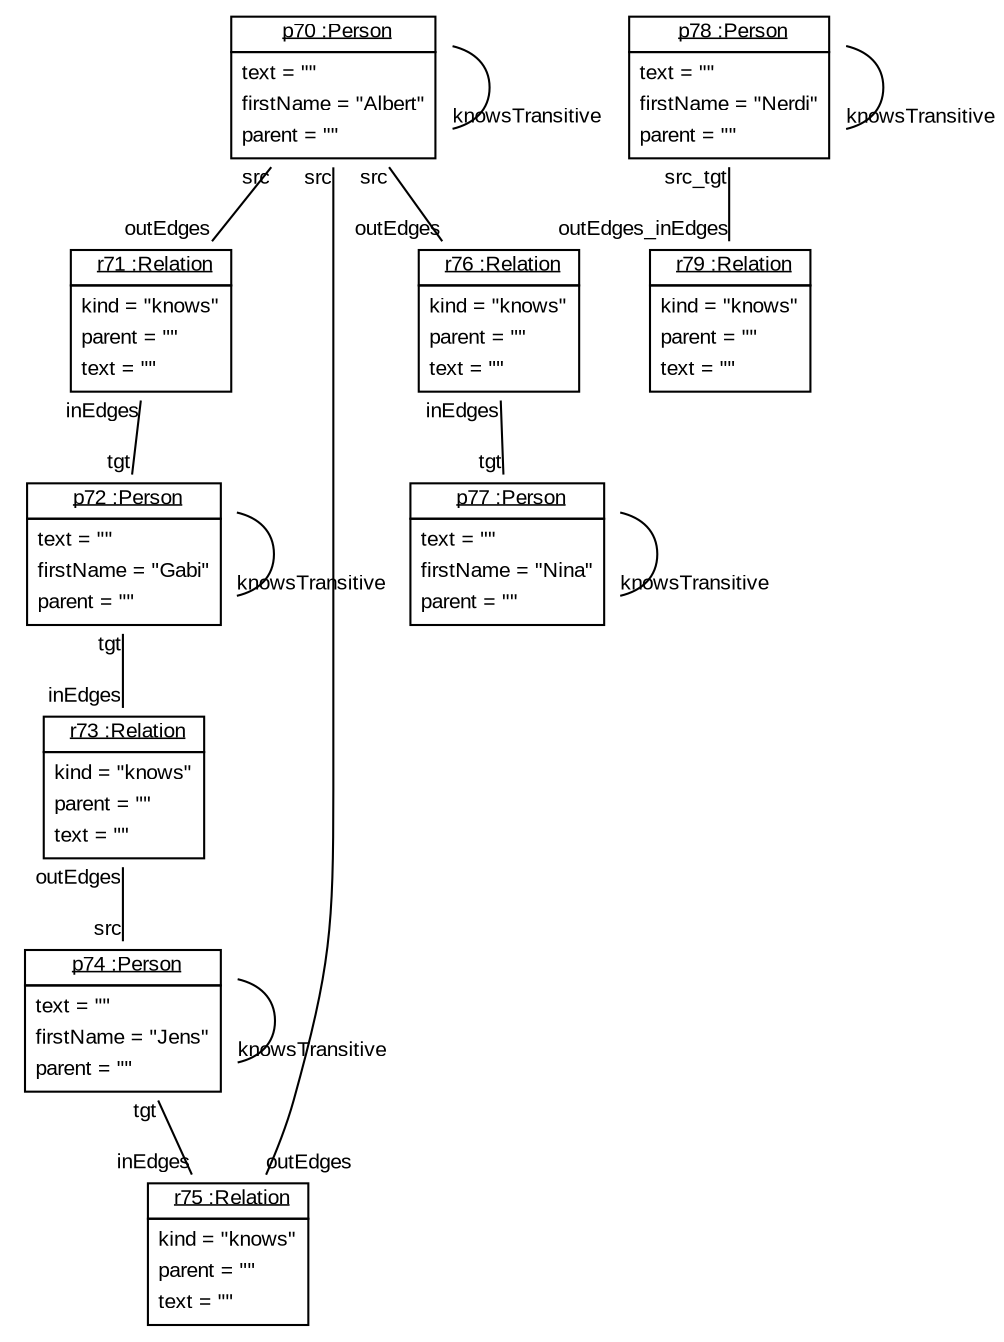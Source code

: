 graph ObjectDiagram {
   node [shape = none, fontsize = 10, fontname = "Arial"];
   edge [fontsize = 10, fontname = "Arial"];
   compound=true;

p70 [label=<<table border='0' cellborder='1' cellspacing='0'> <tr> <td href="../examples/org/sdmlib/examples/m2m/Person.java"> <u>p70 :Person</u></td></tr><tr><td><table border='0' cellborder='0' cellspacing='0'><tr><td align='left'>text = ""</td></tr><tr><td align='left'>firstName = "Albert"</td></tr><tr><td align='left'>parent = ""</td></tr></table></td></tr></table>>];
r71 [label=<<table border='0' cellborder='1' cellspacing='0'> <tr> <td href="../examples/org/sdmlib/examples/m2m/Relation.java"> <u>r71 :Relation</u></td></tr><tr><td><table border='0' cellborder='0' cellspacing='0'><tr><td align='left'>kind = "knows"</td></tr><tr><td align='left'>parent = ""</td></tr><tr><td align='left'>text = ""</td></tr></table></td></tr></table>>];
p72 [label=<<table border='0' cellborder='1' cellspacing='0'> <tr> <td href="../examples/org/sdmlib/examples/m2m/Person.java"> <u>p72 :Person</u></td></tr><tr><td><table border='0' cellborder='0' cellspacing='0'><tr><td align='left'>text = ""</td></tr><tr><td align='left'>firstName = "Gabi"</td></tr><tr><td align='left'>parent = ""</td></tr></table></td></tr></table>>];
r73 [label=<<table border='0' cellborder='1' cellspacing='0'> <tr> <td href="../examples/org/sdmlib/examples/m2m/Relation.java"> <u>r73 :Relation</u></td></tr><tr><td><table border='0' cellborder='0' cellspacing='0'><tr><td align='left'>kind = "knows"</td></tr><tr><td align='left'>parent = ""</td></tr><tr><td align='left'>text = ""</td></tr></table></td></tr></table>>];
p74 [label=<<table border='0' cellborder='1' cellspacing='0'> <tr> <td href="../examples/org/sdmlib/examples/m2m/Person.java"> <u>p74 :Person</u></td></tr><tr><td><table border='0' cellborder='0' cellspacing='0'><tr><td align='left'>text = ""</td></tr><tr><td align='left'>firstName = "Jens"</td></tr><tr><td align='left'>parent = ""</td></tr></table></td></tr></table>>];
r75 [label=<<table border='0' cellborder='1' cellspacing='0'> <tr> <td href="../examples/org/sdmlib/examples/m2m/Relation.java"> <u>r75 :Relation</u></td></tr><tr><td><table border='0' cellborder='0' cellspacing='0'><tr><td align='left'>kind = "knows"</td></tr><tr><td align='left'>parent = ""</td></tr><tr><td align='left'>text = ""</td></tr></table></td></tr></table>>];
r76 [label=<<table border='0' cellborder='1' cellspacing='0'> <tr> <td href="../examples/org/sdmlib/examples/m2m/Relation.java"> <u>r76 :Relation</u></td></tr><tr><td><table border='0' cellborder='0' cellspacing='0'><tr><td align='left'>kind = "knows"</td></tr><tr><td align='left'>parent = ""</td></tr><tr><td align='left'>text = ""</td></tr></table></td></tr></table>>];
p77 [label=<<table border='0' cellborder='1' cellspacing='0'> <tr> <td href="../examples/org/sdmlib/examples/m2m/Person.java"> <u>p77 :Person</u></td></tr><tr><td><table border='0' cellborder='0' cellspacing='0'><tr><td align='left'>text = ""</td></tr><tr><td align='left'>firstName = "Nina"</td></tr><tr><td align='left'>parent = ""</td></tr></table></td></tr></table>>];
p78 [label=<<table border='0' cellborder='1' cellspacing='0'> <tr> <td href="../examples/org/sdmlib/examples/m2m/Person.java"> <u>p78 :Person</u></td></tr><tr><td><table border='0' cellborder='0' cellspacing='0'><tr><td align='left'>text = ""</td></tr><tr><td align='left'>firstName = "Nerdi"</td></tr><tr><td align='left'>parent = ""</td></tr></table></td></tr></table>>];
r79 [label=<<table border='0' cellborder='1' cellspacing='0'> <tr> <td href="../examples/org/sdmlib/examples/m2m/Relation.java"> <u>r79 :Relation</u></td></tr><tr><td><table border='0' cellborder='0' cellspacing='0'><tr><td align='left'>kind = "knows"</td></tr><tr><td align='left'>parent = ""</td></tr><tr><td align='left'>text = ""</td></tr></table></td></tr></table>>];

p70 -- r71 [headlabel = "outEdges" taillabel = "src"];
p70 -- r76 [headlabel = "outEdges" taillabel = "src"];
p70 -- r75 [headlabel = "outEdges" taillabel = "src"];
p70 -- p70 [headlabel = "knowsTransitive" taillabel = ""];
r71 -- p72 [headlabel = "tgt" taillabel = "inEdges"];
p72 -- r73 [headlabel = "inEdges" taillabel = "tgt"];
p72 -- p72 [headlabel = "knowsTransitive" taillabel = ""];
r73 -- p74 [headlabel = "src" taillabel = "outEdges"];
p74 -- r75 [headlabel = "inEdges" taillabel = "tgt"];
p74 -- p74 [headlabel = "knowsTransitive" taillabel = ""];
r76 -- p77 [headlabel = "tgt" taillabel = "inEdges"];
p77 -- p77 [headlabel = "knowsTransitive" taillabel = ""];
p78 -- r79 [headlabel = "outEdges_inEdges" taillabel = "src_tgt"];
p78 -- p78 [headlabel = "knowsTransitive" taillabel = ""];
}
